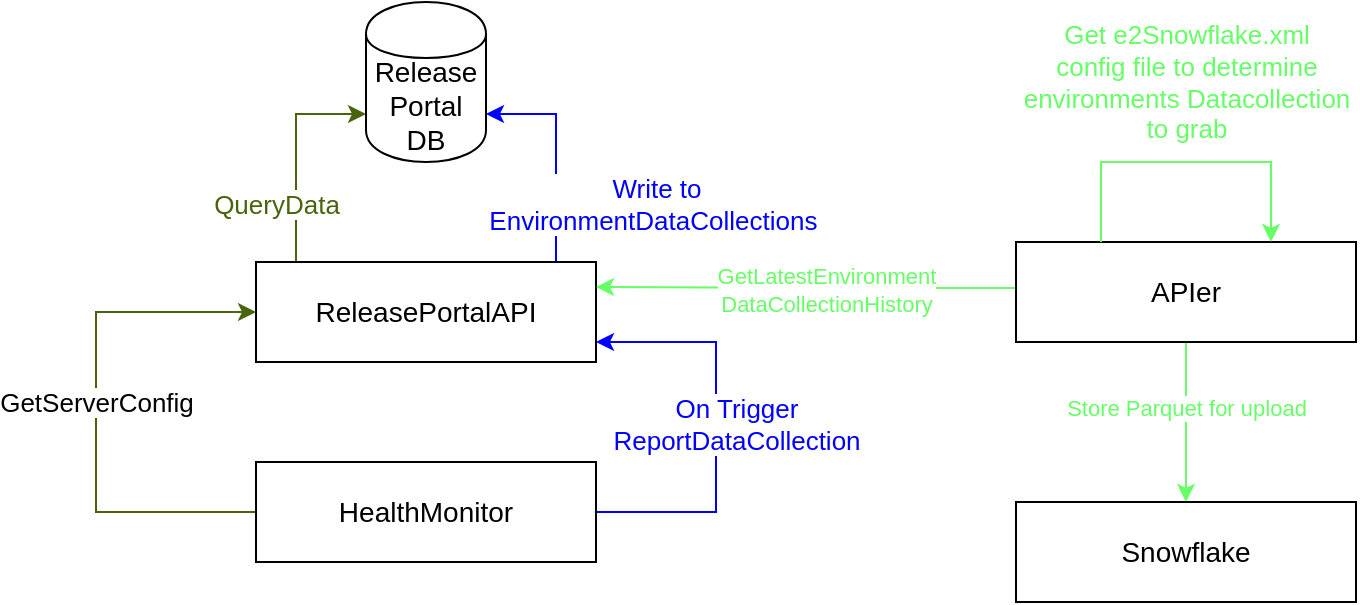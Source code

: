 <mxfile version="26.2.2">
  <diagram name="Page-1" id="QV1_HWFIFICLHjL3Q0-J">
    <mxGraphModel dx="1428" dy="1912" grid="1" gridSize="10" guides="1" tooltips="1" connect="1" arrows="1" fold="1" page="1" pageScale="1" pageWidth="827" pageHeight="1169" math="0" shadow="0">
      <root>
        <mxCell id="0" />
        <mxCell id="1" parent="0" />
        <mxCell id="GeAgQett_E_SLnkHT2Mg-6" style="edgeStyle=orthogonalEdgeStyle;rounded=0;orthogonalLoop=1;jettySize=auto;html=1;exitX=0.25;exitY=0;exitDx=0;exitDy=0;entryX=0;entryY=0.7;entryDx=0;entryDy=0;fontColor=light-dark(#48640C,#EDEDED);labelBackgroundColor=light-dark(#48640C,#EDEDED);strokeColor=light-dark(#48640C,#EDEDED);" parent="1" source="GeAgQett_E_SLnkHT2Mg-1" target="GeAgQett_E_SLnkHT2Mg-5" edge="1">
          <mxGeometry relative="1" as="geometry">
            <Array as="points">
              <mxPoint x="420" y="70" />
              <mxPoint x="420" y="-4" />
            </Array>
          </mxGeometry>
        </mxCell>
        <mxCell id="GeAgQett_E_SLnkHT2Mg-10" value="&lt;font style=&quot;font-size: 13px;&quot;&gt;QueryData&lt;/font&gt;" style="edgeLabel;html=1;align=center;verticalAlign=middle;resizable=0;points=[];fontColor=#48640C;" parent="GeAgQett_E_SLnkHT2Mg-6" vertex="1" connectable="0">
          <mxGeometry x="-0.257" relative="1" as="geometry">
            <mxPoint x="-10" y="-3" as="offset" />
          </mxGeometry>
        </mxCell>
        <mxCell id="GeAgQett_E_SLnkHT2Mg-11" style="edgeStyle=orthogonalEdgeStyle;rounded=0;orthogonalLoop=1;jettySize=auto;html=1;exitX=0.75;exitY=0;exitDx=0;exitDy=0;entryX=1;entryY=0.7;entryDx=0;entryDy=0;strokeColor=#0000FF;" parent="1" source="GeAgQett_E_SLnkHT2Mg-1" target="GeAgQett_E_SLnkHT2Mg-5" edge="1">
          <mxGeometry relative="1" as="geometry">
            <Array as="points">
              <mxPoint x="550" y="70" />
              <mxPoint x="550" y="-4" />
            </Array>
          </mxGeometry>
        </mxCell>
        <mxCell id="GeAgQett_E_SLnkHT2Mg-12" value="&lt;font style=&quot;font-size: 13px;&quot;&gt;Write to&lt;br&gt;EnvironmentDataCollections&lt;span style=&quot;background-color: light-dark(#ffffff, var(--ge-dark-color, #121212));&quot;&gt;&amp;nbsp;&lt;/span&gt;&lt;/font&gt;" style="edgeLabel;html=1;align=center;verticalAlign=middle;resizable=0;points=[];fontColor=#0000FF;" parent="GeAgQett_E_SLnkHT2Mg-11" vertex="1" connectable="0">
          <mxGeometry x="-0.117" relative="1" as="geometry">
            <mxPoint x="50" y="6" as="offset" />
          </mxGeometry>
        </mxCell>
        <mxCell id="GeAgQett_E_SLnkHT2Mg-1" value="&lt;font style=&quot;font-size: 14px;&quot;&gt;&lt;span&gt;ReleasePortalAPI&lt;/span&gt;&lt;/font&gt;" style="html=1;whiteSpace=wrap;fontStyle=0" parent="1" vertex="1">
          <mxGeometry x="400" y="70" width="170" height="50" as="geometry" />
        </mxCell>
        <mxCell id="GeAgQett_E_SLnkHT2Mg-3" style="edgeStyle=orthogonalEdgeStyle;rounded=0;orthogonalLoop=1;jettySize=auto;html=1;exitX=0;exitY=0.5;exitDx=0;exitDy=0;entryX=0;entryY=0.5;entryDx=0;entryDy=0;strokeColor=light-dark(#48640C,#EDEDED);" parent="1" source="GeAgQett_E_SLnkHT2Mg-2" target="GeAgQett_E_SLnkHT2Mg-1" edge="1">
          <mxGeometry relative="1" as="geometry">
            <Array as="points">
              <mxPoint x="320" y="195" />
              <mxPoint x="320" y="95" />
            </Array>
          </mxGeometry>
        </mxCell>
        <mxCell id="GeAgQett_E_SLnkHT2Mg-4" value="GetServerConfig" style="edgeLabel;html=1;align=center;verticalAlign=middle;resizable=0;points=[];fontSize=13;" parent="GeAgQett_E_SLnkHT2Mg-3" vertex="1" connectable="0">
          <mxGeometry x="-0.04" y="-1" relative="1" as="geometry">
            <mxPoint x="-1" y="-10" as="offset" />
          </mxGeometry>
        </mxCell>
        <mxCell id="GeAgQett_E_SLnkHT2Mg-8" style="edgeStyle=orthogonalEdgeStyle;rounded=0;orthogonalLoop=1;jettySize=auto;html=1;exitX=1;exitY=0.5;exitDx=0;exitDy=0;strokeColor=#0000FF;" parent="1" source="GeAgQett_E_SLnkHT2Mg-2" edge="1">
          <mxGeometry relative="1" as="geometry">
            <mxPoint x="570" y="110" as="targetPoint" />
            <Array as="points">
              <mxPoint x="630" y="195" />
              <mxPoint x="630" y="110" />
              <mxPoint x="570" y="110" />
            </Array>
          </mxGeometry>
        </mxCell>
        <mxCell id="GeAgQett_E_SLnkHT2Mg-9" value="&lt;font style=&quot;font-size: 13px;&quot;&gt;On Trigger&lt;/font&gt;&lt;div&gt;&lt;font style=&quot;&quot;&gt;&lt;span style=&quot;font-size: 13px;&quot;&gt;ReportDataCollection&lt;/span&gt;&lt;/font&gt;&lt;/div&gt;" style="edgeLabel;html=1;align=center;verticalAlign=middle;resizable=0;points=[];fontColor=#0000FF;" parent="GeAgQett_E_SLnkHT2Mg-8" vertex="1" connectable="0">
          <mxGeometry x="0.018" y="2" relative="1" as="geometry">
            <mxPoint x="12" as="offset" />
          </mxGeometry>
        </mxCell>
        <mxCell id="GeAgQett_E_SLnkHT2Mg-2" value="HealthMonitor" style="html=1;whiteSpace=wrap;fontSize=14;" parent="1" vertex="1">
          <mxGeometry x="400" y="170" width="170" height="50" as="geometry" />
        </mxCell>
        <mxCell id="GeAgQett_E_SLnkHT2Mg-5" value="&lt;font style=&quot;font-size: 14px;&quot;&gt;Release Portal DB&lt;/font&gt;" style="shape=cylinder;whiteSpace=wrap;html=1;boundedLbl=1;backgroundOutline=1;" parent="1" vertex="1">
          <mxGeometry x="455" y="-60" width="60" height="80" as="geometry" />
        </mxCell>
        <mxCell id="GeAgQett_E_SLnkHT2Mg-14" style="edgeStyle=orthogonalEdgeStyle;rounded=0;orthogonalLoop=1;jettySize=auto;html=1;exitX=0;exitY=0.5;exitDx=0;exitDy=0;entryX=1;entryY=0.25;entryDx=0;entryDy=0;strokeColor=#66FF66;" parent="1" source="GeAgQett_E_SLnkHT2Mg-13" target="GeAgQett_E_SLnkHT2Mg-1" edge="1">
          <mxGeometry relative="1" as="geometry">
            <Array as="points">
              <mxPoint x="780" y="83" />
              <mxPoint x="675" y="83" />
            </Array>
          </mxGeometry>
        </mxCell>
        <mxCell id="GeAgQett_E_SLnkHT2Mg-15" value="&lt;font style=&quot;&quot;&gt;GetLatestEnvironment&lt;/font&gt;&lt;div&gt;&lt;font style=&quot;&quot;&gt;DataCollectionHistory&lt;/font&gt;&lt;/div&gt;" style="edgeLabel;html=1;align=center;verticalAlign=middle;resizable=0;points=[];fontColor=#66FF66;" parent="GeAgQett_E_SLnkHT2Mg-14" vertex="1" connectable="0">
          <mxGeometry x="-0.085" y="1" relative="1" as="geometry">
            <mxPoint as="offset" />
          </mxGeometry>
        </mxCell>
        <mxCell id="GeAgQett_E_SLnkHT2Mg-17" style="edgeStyle=orthogonalEdgeStyle;rounded=0;orthogonalLoop=1;jettySize=auto;html=1;exitX=0.5;exitY=1;exitDx=0;exitDy=0;entryX=0.5;entryY=0;entryDx=0;entryDy=0;strokeColor=#66FF66;" parent="1" source="GeAgQett_E_SLnkHT2Mg-13" target="GeAgQett_E_SLnkHT2Mg-19" edge="1">
          <mxGeometry relative="1" as="geometry">
            <mxPoint x="865" y="160" as="targetPoint" />
          </mxGeometry>
        </mxCell>
        <mxCell id="GeAgQett_E_SLnkHT2Mg-18" value="&lt;font style=&quot;color: rgb(102, 255, 102);&quot;&gt;Store Parquet for upload&lt;/font&gt;" style="edgeLabel;html=1;align=center;verticalAlign=middle;resizable=0;points=[];" parent="GeAgQett_E_SLnkHT2Mg-17" vertex="1" connectable="0">
          <mxGeometry x="-0.193" relative="1" as="geometry">
            <mxPoint as="offset" />
          </mxGeometry>
        </mxCell>
        <mxCell id="GeAgQett_E_SLnkHT2Mg-13" value="APIer" style="html=1;whiteSpace=wrap;fontSize=14;" parent="1" vertex="1">
          <mxGeometry x="780" y="60" width="170" height="50" as="geometry" />
        </mxCell>
        <mxCell id="GeAgQett_E_SLnkHT2Mg-19" value="Snowflake" style="html=1;whiteSpace=wrap;fontSize=14;" parent="1" vertex="1">
          <mxGeometry x="780" y="190" width="170" height="50" as="geometry" />
        </mxCell>
        <mxCell id="GeAgQett_E_SLnkHT2Mg-21" style="edgeStyle=orthogonalEdgeStyle;rounded=0;orthogonalLoop=1;jettySize=auto;html=1;exitX=0.25;exitY=0;exitDx=0;exitDy=0;entryX=0.75;entryY=0;entryDx=0;entryDy=0;strokeColor=#66FF66;" parent="1" source="GeAgQett_E_SLnkHT2Mg-13" target="GeAgQett_E_SLnkHT2Mg-13" edge="1">
          <mxGeometry relative="1" as="geometry">
            <Array as="points">
              <mxPoint x="823" y="20" />
              <mxPoint x="907" y="20" />
            </Array>
          </mxGeometry>
        </mxCell>
        <mxCell id="GeAgQett_E_SLnkHT2Mg-22" value="&lt;font style=&quot;color: rgb(102, 255, 102); font-size: 13px;&quot;&gt;Get e2Snowflake.xml&lt;/font&gt;&lt;div&gt;&lt;font style=&quot;color: rgb(102, 255, 102); font-size: 13px;&quot;&gt;config file to determine&lt;/font&gt;&lt;/div&gt;&lt;div&gt;&lt;font style=&quot;color: rgb(102, 255, 102); font-size: 13px;&quot;&gt;environments Datacollection&lt;/font&gt;&lt;/div&gt;&lt;div&gt;&lt;font style=&quot;color: rgb(102, 255, 102); font-size: 13px;&quot;&gt;to grab&lt;/font&gt;&lt;/div&gt;" style="edgeLabel;html=1;align=center;verticalAlign=middle;resizable=0;points=[];" parent="GeAgQett_E_SLnkHT2Mg-21" vertex="1" connectable="0">
          <mxGeometry x="-0.17" y="1" relative="1" as="geometry">
            <mxPoint x="14" y="-39" as="offset" />
          </mxGeometry>
        </mxCell>
      </root>
    </mxGraphModel>
  </diagram>
</mxfile>
